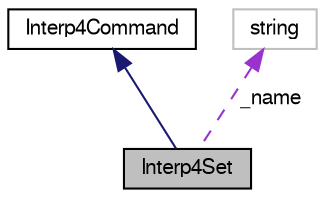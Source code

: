 digraph "Interp4Set"
{
 // LATEX_PDF_SIZE
  edge [fontname="FreeSans",fontsize="10",labelfontname="FreeSans",labelfontsize="10"];
  node [fontname="FreeSans",fontsize="10",shape=record];
  Node1 [label="Interp4Set",height=0.2,width=0.4,color="black", fillcolor="grey75", style="filled", fontcolor="black",tooltip="Modeluje polecenie dla obiektu mobilnego, ktore generuje obiekt na scenie, w okreslonym polozeniu."];
  Node2 -> Node1 [dir="back",color="midnightblue",fontsize="10",style="solid",fontname="FreeSans"];
  Node2 [label="Interp4Command",height=0.2,width=0.4,color="black", fillcolor="white", style="filled",URL="$classInterp4Command.html",tooltip="Modeluje abstrakcyjne polecenie dla robota mobilnego."];
  Node3 -> Node1 [dir="back",color="darkorchid3",fontsize="10",style="dashed",label=" _name" ,fontname="FreeSans"];
  Node3 [label="string",height=0.2,width=0.4,color="grey75", fillcolor="white", style="filled",tooltip=" "];
}
